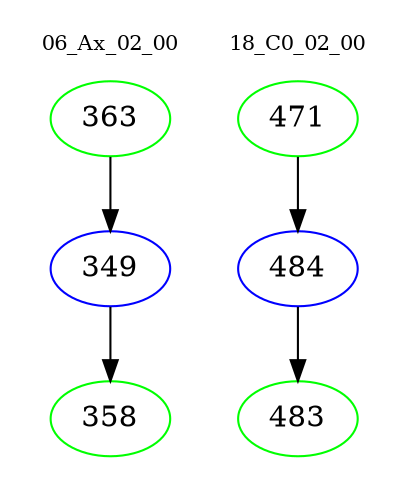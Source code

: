 digraph{
subgraph cluster_0 {
color = white
label = "06_Ax_02_00";
fontsize=10;
T0_363 [label="363", color="green"]
T0_363 -> T0_349 [color="black"]
T0_349 [label="349", color="blue"]
T0_349 -> T0_358 [color="black"]
T0_358 [label="358", color="green"]
}
subgraph cluster_1 {
color = white
label = "18_C0_02_00";
fontsize=10;
T1_471 [label="471", color="green"]
T1_471 -> T1_484 [color="black"]
T1_484 [label="484", color="blue"]
T1_484 -> T1_483 [color="black"]
T1_483 [label="483", color="green"]
}
}
